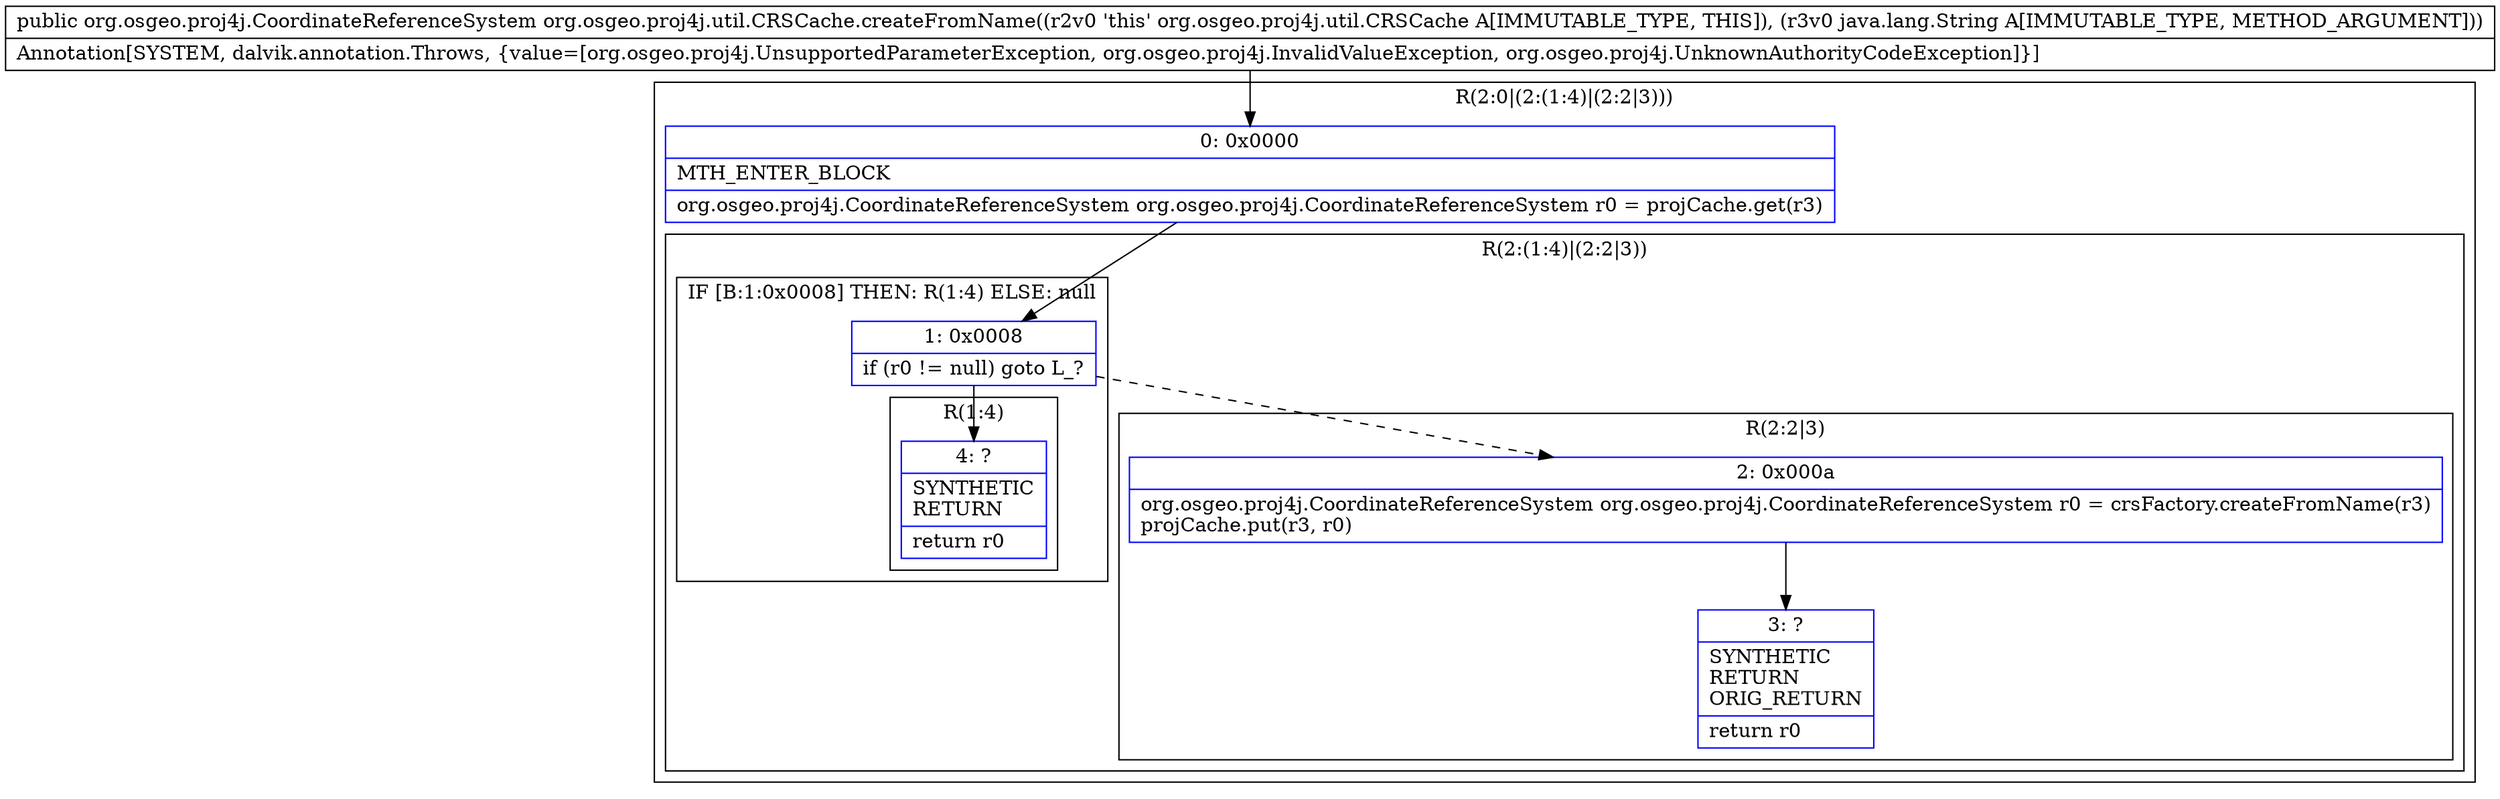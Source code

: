 digraph "CFG fororg.osgeo.proj4j.util.CRSCache.createFromName(Ljava\/lang\/String;)Lorg\/osgeo\/proj4j\/CoordinateReferenceSystem;" {
subgraph cluster_Region_1189461899 {
label = "R(2:0|(2:(1:4)|(2:2|3)))";
node [shape=record,color=blue];
Node_0 [shape=record,label="{0\:\ 0x0000|MTH_ENTER_BLOCK\l|org.osgeo.proj4j.CoordinateReferenceSystem org.osgeo.proj4j.CoordinateReferenceSystem r0 = projCache.get(r3)\l}"];
subgraph cluster_Region_1814342627 {
label = "R(2:(1:4)|(2:2|3))";
node [shape=record,color=blue];
subgraph cluster_IfRegion_945330354 {
label = "IF [B:1:0x0008] THEN: R(1:4) ELSE: null";
node [shape=record,color=blue];
Node_1 [shape=record,label="{1\:\ 0x0008|if (r0 != null) goto L_?\l}"];
subgraph cluster_Region_150812940 {
label = "R(1:4)";
node [shape=record,color=blue];
Node_4 [shape=record,label="{4\:\ ?|SYNTHETIC\lRETURN\l|return r0\l}"];
}
}
subgraph cluster_Region_442740896 {
label = "R(2:2|3)";
node [shape=record,color=blue];
Node_2 [shape=record,label="{2\:\ 0x000a|org.osgeo.proj4j.CoordinateReferenceSystem org.osgeo.proj4j.CoordinateReferenceSystem r0 = crsFactory.createFromName(r3)\lprojCache.put(r3, r0)\l}"];
Node_3 [shape=record,label="{3\:\ ?|SYNTHETIC\lRETURN\lORIG_RETURN\l|return r0\l}"];
}
}
}
MethodNode[shape=record,label="{public org.osgeo.proj4j.CoordinateReferenceSystem org.osgeo.proj4j.util.CRSCache.createFromName((r2v0 'this' org.osgeo.proj4j.util.CRSCache A[IMMUTABLE_TYPE, THIS]), (r3v0 java.lang.String A[IMMUTABLE_TYPE, METHOD_ARGUMENT]))  | Annotation[SYSTEM, dalvik.annotation.Throws, \{value=[org.osgeo.proj4j.UnsupportedParameterException, org.osgeo.proj4j.InvalidValueException, org.osgeo.proj4j.UnknownAuthorityCodeException]\}]\l}"];
MethodNode -> Node_0;
Node_0 -> Node_1;
Node_1 -> Node_2[style=dashed];
Node_1 -> Node_4;
Node_2 -> Node_3;
}

